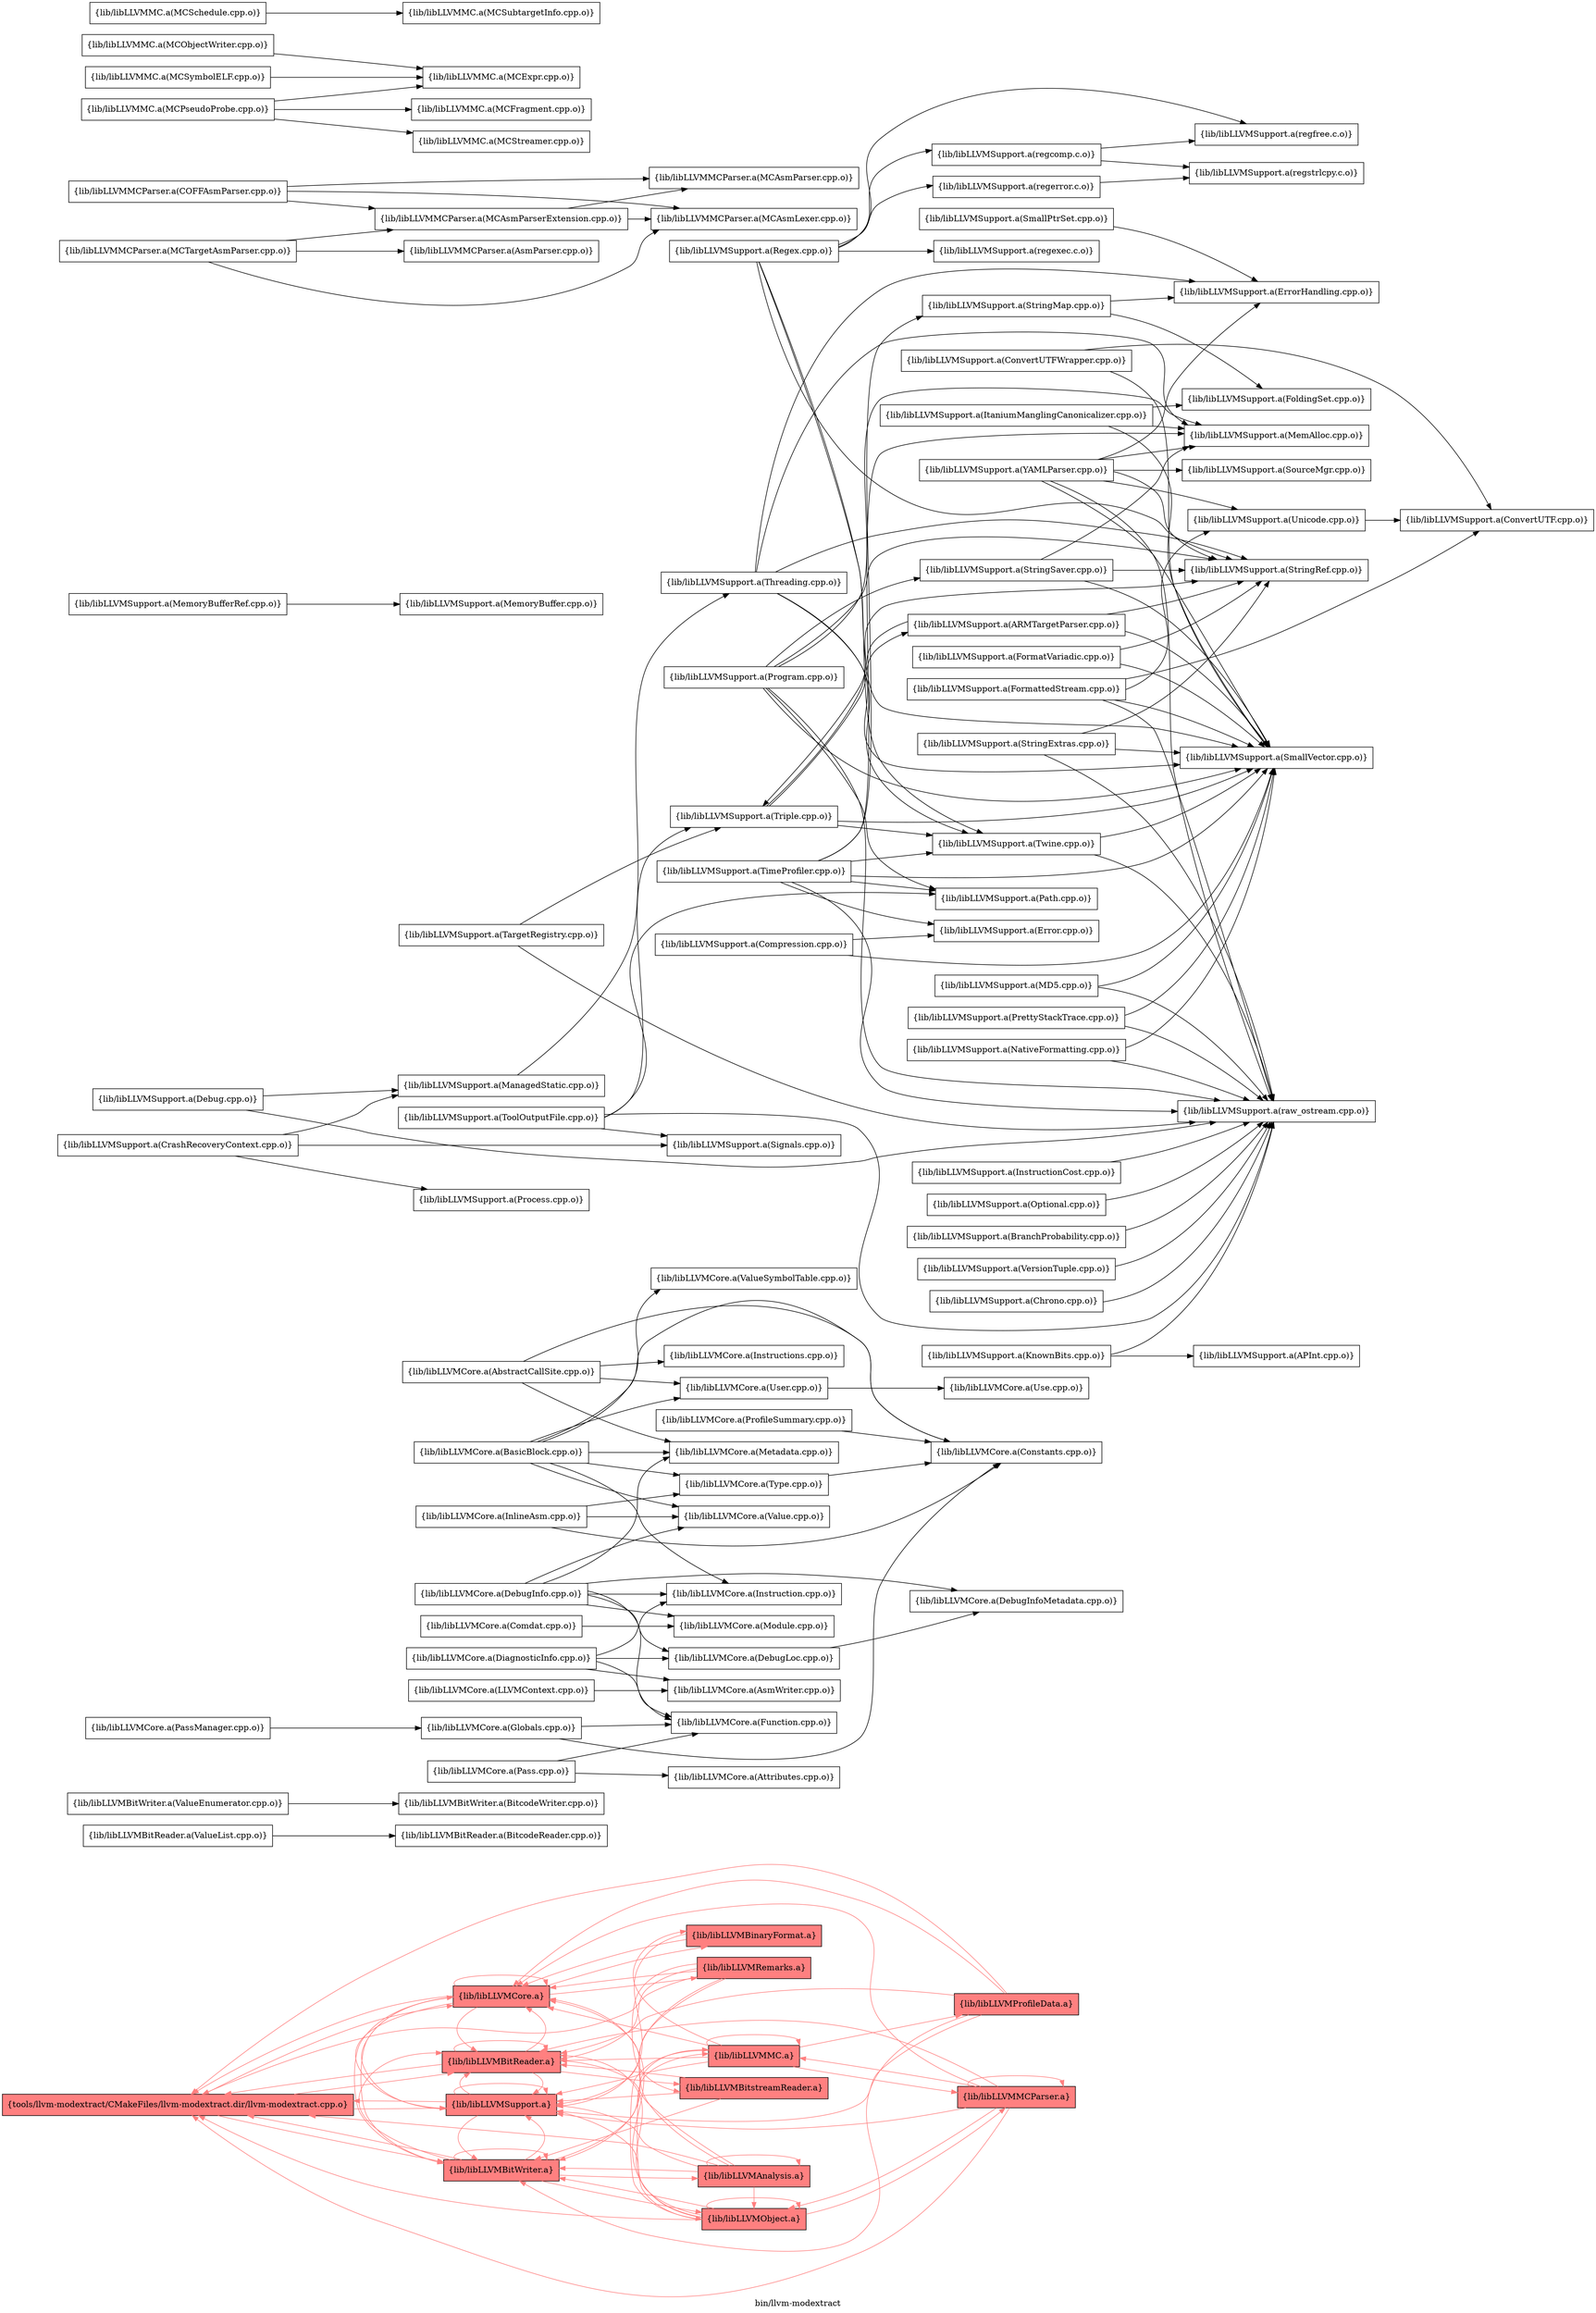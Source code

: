digraph "bin/llvm-modextract" {
	label="bin/llvm-modextract";
	rankdir="LR"
	{ rank=same; Node0x5574fb76a518;  }
	{ rank=same; Node0x5574fb76e938; Node0x5574fb76a978; Node0x5574fb76b378; Node0x5574fb76a478;  }
	{ rank=same; Node0x5574fb768df8; Node0x5574fb76bc38; Node0x5574fb76c638; Node0x5574fb769438; Node0x5574fb7694d8; Node0x5574fb767ef8;  }

	Node0x5574fb76a518 [shape=record,shape=box,style=filled,fillcolor="1.000000 0.5 1",group=1,label="{tools/llvm-modextract/CMakeFiles/llvm-modextract.dir/llvm-modextract.cpp.o}"];
	Node0x5574fb76a518 -> Node0x5574fb76e938[color="1.000000 0.5 1"];
	Node0x5574fb76a518 -> Node0x5574fb76a978[color="1.000000 0.5 1"];
	Node0x5574fb76a518 -> Node0x5574fb76b378[color="1.000000 0.5 1"];
	Node0x5574fb76a518 -> Node0x5574fb76a478[color="1.000000 0.5 1"];
	Node0x5574fb76e938 [shape=record,shape=box,style=filled,fillcolor="1.000000 0.5 1",group=1,label="{lib/libLLVMBitReader.a}"];
	Node0x5574fb76e938 -> Node0x5574fb76a518[color="1.000000 0.5 1"];
	Node0x5574fb76e938 -> Node0x5574fb76e938[color="1.000000 0.5 1"];
	Node0x5574fb76e938 -> Node0x5574fb76a478[color="1.000000 0.5 1"];
	Node0x5574fb76e938 -> Node0x5574fb76b378[color="1.000000 0.5 1"];
	Node0x5574fb76e938 -> Node0x5574fb768df8[color="1.000000 0.5 1"];
	Node0x5574fb76a978 [shape=record,shape=box,style=filled,fillcolor="1.000000 0.5 1",group=1,label="{lib/libLLVMBitWriter.a}"];
	Node0x5574fb76a978 -> Node0x5574fb76a518[color="1.000000 0.5 1"];
	Node0x5574fb76a978 -> Node0x5574fb76e938[color="1.000000 0.5 1"];
	Node0x5574fb76a978 -> Node0x5574fb76a978[color="1.000000 0.5 1"];
	Node0x5574fb76a978 -> Node0x5574fb76a478[color="1.000000 0.5 1"];
	Node0x5574fb76a978 -> Node0x5574fb76b378[color="1.000000 0.5 1"];
	Node0x5574fb76a978 -> Node0x5574fb76bc38[color="1.000000 0.5 1"];
	Node0x5574fb76a978 -> Node0x5574fb76c638[color="1.000000 0.5 1"];
	Node0x5574fb76a978 -> Node0x5574fb769438[color="1.000000 0.5 1"];
	Node0x5574fb76b378 [shape=record,shape=box,style=filled,fillcolor="1.000000 0.5 1",group=1,label="{lib/libLLVMSupport.a}"];
	Node0x5574fb76b378 -> Node0x5574fb76e938[color="1.000000 0.5 1"];
	Node0x5574fb76b378 -> Node0x5574fb76a478[color="1.000000 0.5 1"];
	Node0x5574fb76b378 -> Node0x5574fb76b378[color="1.000000 0.5 1"];
	Node0x5574fb76b378 -> Node0x5574fb76a518[color="1.000000 0.5 1"];
	Node0x5574fb76b378 -> Node0x5574fb76a978[color="1.000000 0.5 1"];
	Node0x5574fb76a478 [shape=record,shape=box,style=filled,fillcolor="1.000000 0.5 1",group=1,label="{lib/libLLVMCore.a}"];
	Node0x5574fb76a478 -> Node0x5574fb76a518[color="1.000000 0.5 1"];
	Node0x5574fb76a478 -> Node0x5574fb76e938[color="1.000000 0.5 1"];
	Node0x5574fb76a478 -> Node0x5574fb76a978[color="1.000000 0.5 1"];
	Node0x5574fb76a478 -> Node0x5574fb76a478[color="1.000000 0.5 1"];
	Node0x5574fb76a478 -> Node0x5574fb76b378[color="1.000000 0.5 1"];
	Node0x5574fb76a478 -> Node0x5574fb7694d8[color="1.000000 0.5 1"];
	Node0x5574fb76a478 -> Node0x5574fb767ef8[color="1.000000 0.5 1"];
	Node0x5574fb768df8 [shape=record,shape=box,style=filled,fillcolor="1.000000 0.5 1",group=1,label="{lib/libLLVMBitstreamReader.a}"];
	Node0x5574fb768df8 -> Node0x5574fb76e938[color="1.000000 0.5 1"];
	Node0x5574fb768df8 -> Node0x5574fb76a978[color="1.000000 0.5 1"];
	Node0x5574fb768df8 -> Node0x5574fb76b378[color="1.000000 0.5 1"];
	Node0x5574fb76c818 [shape=record,shape=box,group=0,label="{lib/libLLVMBitReader.a(ValueList.cpp.o)}"];
	Node0x5574fb76c818 -> Node0x5574fb76bdc8;
	Node0x5574fb76bdc8 [shape=record,shape=box,group=0,label="{lib/libLLVMBitReader.a(BitcodeReader.cpp.o)}"];
	Node0x5574fb76bc38 [shape=record,shape=box,style=filled,fillcolor="1.000000 0.5 1",group=1,label="{lib/libLLVMAnalysis.a}"];
	Node0x5574fb76bc38 -> Node0x5574fb76a518[color="1.000000 0.5 1"];
	Node0x5574fb76bc38 -> Node0x5574fb76e938[color="1.000000 0.5 1"];
	Node0x5574fb76bc38 -> Node0x5574fb76a478[color="1.000000 0.5 1"];
	Node0x5574fb76bc38 -> Node0x5574fb76b378[color="1.000000 0.5 1"];
	Node0x5574fb76bc38 -> Node0x5574fb76c638[color="1.000000 0.5 1"];
	Node0x5574fb76bc38 -> Node0x5574fb76a978[color="1.000000 0.5 1"];
	Node0x5574fb76bc38 -> Node0x5574fb76bc38[color="1.000000 0.5 1"];
	Node0x5574fb76c638 [shape=record,shape=box,style=filled,fillcolor="1.000000 0.5 1",group=1,label="{lib/libLLVMObject.a}"];
	Node0x5574fb76c638 -> Node0x5574fb76a518[color="1.000000 0.5 1"];
	Node0x5574fb76c638 -> Node0x5574fb76e938[color="1.000000 0.5 1"];
	Node0x5574fb76c638 -> Node0x5574fb76a978[color="1.000000 0.5 1"];
	Node0x5574fb76c638 -> Node0x5574fb76a478[color="1.000000 0.5 1"];
	Node0x5574fb76c638 -> Node0x5574fb76b378[color="1.000000 0.5 1"];
	Node0x5574fb76c638 -> Node0x5574fb76c638[color="1.000000 0.5 1"];
	Node0x5574fb76c638 -> Node0x5574fb769438[color="1.000000 0.5 1"];
	Node0x5574fb76c638 -> Node0x5574fb7688f8[color="1.000000 0.5 1"];
	Node0x5574fb769438 [shape=record,shape=box,style=filled,fillcolor="1.000000 0.5 1",group=1,label="{lib/libLLVMMC.a}"];
	Node0x5574fb769438 -> Node0x5574fb76a478[color="1.000000 0.5 1"];
	Node0x5574fb769438 -> Node0x5574fb76b378[color="1.000000 0.5 1"];
	Node0x5574fb769438 -> Node0x5574fb76c638[color="1.000000 0.5 1"];
	Node0x5574fb769438 -> Node0x5574fb769438[color="1.000000 0.5 1"];
	Node0x5574fb769438 -> Node0x5574fb76e938[color="1.000000 0.5 1"];
	Node0x5574fb769438 -> Node0x5574fb76b738[color="1.000000 0.5 1"];
	Node0x5574fb769438 -> Node0x5574fb7688f8[color="1.000000 0.5 1"];
	Node0x5574fb769438 -> Node0x5574fb7694d8[color="1.000000 0.5 1"];
	Node0x5574fb7685d8 [shape=record,shape=box,group=0,label="{lib/libLLVMBitWriter.a(ValueEnumerator.cpp.o)}"];
	Node0x5574fb7685d8 -> Node0x5574fb7683f8;
	Node0x5574fb7683f8 [shape=record,shape=box,group=0,label="{lib/libLLVMBitWriter.a(BitcodeWriter.cpp.o)}"];
	Node0x5574fb7694d8 [shape=record,shape=box,style=filled,fillcolor="1.000000 0.5 1",group=1,label="{lib/libLLVMBinaryFormat.a}"];
	Node0x5574fb7694d8 -> Node0x5574fb76a478[color="1.000000 0.5 1"];
	Node0x5574fb7694d8 -> Node0x5574fb76b378[color="1.000000 0.5 1"];
	Node0x5574fb76beb8 [shape=record,shape=box,group=0,label="{lib/libLLVMCore.a(BasicBlock.cpp.o)}"];
	Node0x5574fb76beb8 -> Node0x5574fb76add8;
	Node0x5574fb76beb8 -> Node0x5574fb765838;
	Node0x5574fb76beb8 -> Node0x5574fb766878;
	Node0x5574fb76beb8 -> Node0x5574fb76a568;
	Node0x5574fb76beb8 -> Node0x5574fb76be18;
	Node0x5574fb76beb8 -> Node0x5574fb76c548;
	Node0x5574fb76beb8 -> Node0x5574fb76c868;
	Node0x5574fb76add8 [shape=record,shape=box,group=0,label="{lib/libLLVMCore.a(Constants.cpp.o)}"];
	Node0x5574fb765838 [shape=record,shape=box,group=0,label="{lib/libLLVMCore.a(Instruction.cpp.o)}"];
	Node0x5574fb766878 [shape=record,shape=box,group=0,label="{lib/libLLVMCore.a(Metadata.cpp.o)}"];
	Node0x5574fb76a568 [shape=record,shape=box,group=0,label="{lib/libLLVMCore.a(Type.cpp.o)}"];
	Node0x5574fb76a568 -> Node0x5574fb76add8;
	Node0x5574fb76be18 [shape=record,shape=box,group=0,label="{lib/libLLVMCore.a(User.cpp.o)}"];
	Node0x5574fb76be18 -> Node0x5574fb76b648;
	Node0x5574fb76c548 [shape=record,shape=box,group=0,label="{lib/libLLVMCore.a(Value.cpp.o)}"];
	Node0x5574fb76c868 [shape=record,shape=box,group=0,label="{lib/libLLVMCore.a(ValueSymbolTable.cpp.o)}"];
	Node0x5574fb76c598 [shape=record,shape=box,group=0,label="{lib/libLLVMCore.a(Comdat.cpp.o)}"];
	Node0x5574fb76c598 -> Node0x5574fb767458;
	Node0x5574fb767458 [shape=record,shape=box,group=0,label="{lib/libLLVMCore.a(Module.cpp.o)}"];
	Node0x5574fb7698e8 [shape=record,shape=box,group=0,label="{lib/libLLVMCore.a(DebugInfo.cpp.o)}"];
	Node0x5574fb7698e8 -> Node0x5574fb76a8d8;
	Node0x5574fb7698e8 -> Node0x5574fb76c9f8;
	Node0x5574fb7698e8 -> Node0x5574fb76d8f8;
	Node0x5574fb7698e8 -> Node0x5574fb765838;
	Node0x5574fb7698e8 -> Node0x5574fb766878;
	Node0x5574fb7698e8 -> Node0x5574fb767458;
	Node0x5574fb7698e8 -> Node0x5574fb76c548;
	Node0x5574fb76a8d8 [shape=record,shape=box,group=0,label="{lib/libLLVMCore.a(DebugInfoMetadata.cpp.o)}"];
	Node0x5574fb76c9f8 [shape=record,shape=box,group=0,label="{lib/libLLVMCore.a(DebugLoc.cpp.o)}"];
	Node0x5574fb76c9f8 -> Node0x5574fb76a8d8;
	Node0x5574fb76d8f8 [shape=record,shape=box,group=0,label="{lib/libLLVMCore.a(Function.cpp.o)}"];
	Node0x5574fb76b698 [shape=record,shape=box,group=0,label="{lib/libLLVMCore.a(DiagnosticInfo.cpp.o)}"];
	Node0x5574fb76b698 -> Node0x5574fb76d308;
	Node0x5574fb76b698 -> Node0x5574fb76c9f8;
	Node0x5574fb76b698 -> Node0x5574fb76d8f8;
	Node0x5574fb76b698 -> Node0x5574fb765838;
	Node0x5574fb76d308 [shape=record,shape=box,group=0,label="{lib/libLLVMCore.a(AsmWriter.cpp.o)}"];
	Node0x5574fb76db28 [shape=record,shape=box,group=0,label="{lib/libLLVMCore.a(AbstractCallSite.cpp.o)}"];
	Node0x5574fb76db28 -> Node0x5574fb76add8;
	Node0x5574fb76db28 -> Node0x5574fb76b328;
	Node0x5574fb76db28 -> Node0x5574fb766878;
	Node0x5574fb76db28 -> Node0x5574fb76be18;
	Node0x5574fb76b328 [shape=record,shape=box,group=0,label="{lib/libLLVMCore.a(Instructions.cpp.o)}"];
	Node0x5574fb76eb68 [shape=record,shape=box,group=0,label="{lib/libLLVMCore.a(Globals.cpp.o)}"];
	Node0x5574fb76eb68 -> Node0x5574fb76add8;
	Node0x5574fb76eb68 -> Node0x5574fb76d8f8;
	Node0x5574fb766558 [shape=record,shape=box,group=0,label="{lib/libLLVMCore.a(InlineAsm.cpp.o)}"];
	Node0x5574fb766558 -> Node0x5574fb76add8;
	Node0x5574fb766558 -> Node0x5574fb76a568;
	Node0x5574fb766558 -> Node0x5574fb76c548;
	Node0x5574fb76de98 [shape=record,shape=box,group=0,label="{lib/libLLVMCore.a(LLVMContext.cpp.o)}"];
	Node0x5574fb76de98 -> Node0x5574fb76d308;
	Node0x5574fb767ef8 [shape=record,shape=box,style=filled,fillcolor="1.000000 0.5 1",group=1,label="{lib/libLLVMRemarks.a}"];
	Node0x5574fb767ef8 -> Node0x5574fb76b378[color="1.000000 0.5 1"];
	Node0x5574fb767ef8 -> Node0x5574fb76e938[color="1.000000 0.5 1"];
	Node0x5574fb767ef8 -> Node0x5574fb76a978[color="1.000000 0.5 1"];
	Node0x5574fb767ef8 -> Node0x5574fb76a478[color="1.000000 0.5 1"];
	Node0x5574fb767ef8 -> Node0x5574fb76a518[color="1.000000 0.5 1"];
	Node0x5574fb767ef8 -> Node0x5574fb768df8[color="1.000000 0.5 1"];
	Node0x5574fb76ef78 [shape=record,shape=box,group=0,label="{lib/libLLVMCore.a(ProfileSummary.cpp.o)}"];
	Node0x5574fb76ef78 -> Node0x5574fb76add8;
	Node0x5574fb76b648 [shape=record,shape=box,group=0,label="{lib/libLLVMCore.a(Use.cpp.o)}"];
	Node0x5574fb766fa8 [shape=record,shape=box,group=0,label="{lib/libLLVMCore.a(Pass.cpp.o)}"];
	Node0x5574fb766fa8 -> Node0x5574fb76da88;
	Node0x5574fb766fa8 -> Node0x5574fb76d8f8;
	Node0x5574fb76da88 [shape=record,shape=box,group=0,label="{lib/libLLVMCore.a(Attributes.cpp.o)}"];
	Node0x5574fb769a28 [shape=record,shape=box,group=0,label="{lib/libLLVMCore.a(PassManager.cpp.o)}"];
	Node0x5574fb769a28 -> Node0x5574fb76eb68;
	Node0x5574fb76c6d8 [shape=record,shape=box,group=0,label="{lib/libLLVMSupport.a(Chrono.cpp.o)}"];
	Node0x5574fb76c6d8 -> Node0x5574fb76e7f8;
	Node0x5574fb76e7f8 [shape=record,shape=box,group=0,label="{lib/libLLVMSupport.a(raw_ostream.cpp.o)}"];
	Node0x5574fb76af18 [shape=record,shape=box,group=0,label="{lib/libLLVMSupport.a(ConvertUTFWrapper.cpp.o)}"];
	Node0x5574fb76af18 -> Node0x5574fb76b288;
	Node0x5574fb76af18 -> Node0x5574fb76ede8;
	Node0x5574fb76b288 [shape=record,shape=box,group=0,label="{lib/libLLVMSupport.a(ConvertUTF.cpp.o)}"];
	Node0x5574fb76ede8 [shape=record,shape=box,group=0,label="{lib/libLLVMSupport.a(SmallVector.cpp.o)}"];
	Node0x5574fb76ab08 [shape=record,shape=box,group=0,label="{lib/libLLVMSupport.a(Debug.cpp.o)}"];
	Node0x5574fb76ab08 -> Node0x5574fb76e7f8;
	Node0x5574fb76ab08 -> Node0x5574fb768c18;
	Node0x5574fb768c18 [shape=record,shape=box,group=0,label="{lib/libLLVMSupport.a(ManagedStatic.cpp.o)}"];
	Node0x5574fb768c18 -> Node0x5574fb76a608;
	Node0x5574fb768538 [shape=record,shape=box,group=0,label="{lib/libLLVMSupport.a(FormattedStream.cpp.o)}"];
	Node0x5574fb768538 -> Node0x5574fb767a48;
	Node0x5574fb768538 -> Node0x5574fb76e7f8;
	Node0x5574fb768538 -> Node0x5574fb76b288;
	Node0x5574fb768538 -> Node0x5574fb76ede8;
	Node0x5574fb767a48 [shape=record,shape=box,group=0,label="{lib/libLLVMSupport.a(Unicode.cpp.o)}"];
	Node0x5574fb767a48 -> Node0x5574fb76b288;
	Node0x5574fb7680d8 [shape=record,shape=box,group=0,label="{lib/libLLVMSupport.a(FormatVariadic.cpp.o)}"];
	Node0x5574fb7680d8 -> Node0x5574fb76ede8;
	Node0x5574fb7680d8 -> Node0x5574fb7681c8;
	Node0x5574fb7681c8 [shape=record,shape=box,group=0,label="{lib/libLLVMSupport.a(StringRef.cpp.o)}"];
	Node0x5574fb768948 [shape=record,shape=box,group=0,label="{lib/libLLVMSupport.a(InstructionCost.cpp.o)}"];
	Node0x5574fb768948 -> Node0x5574fb76e7f8;
	Node0x5574fb76a608 [shape=record,shape=box,group=0,label="{lib/libLLVMSupport.a(Threading.cpp.o)}"];
	Node0x5574fb76a608 -> Node0x5574fb766148;
	Node0x5574fb76a608 -> Node0x5574fb769488;
	Node0x5574fb76a608 -> Node0x5574fb76bff8;
	Node0x5574fb76a608 -> Node0x5574fb76ede8;
	Node0x5574fb76a608 -> Node0x5574fb7681c8;
	Node0x5574fb76c4a8 [shape=record,shape=box,group=0,label="{lib/libLLVMSupport.a(MemoryBufferRef.cpp.o)}"];
	Node0x5574fb76c4a8 -> Node0x5574fb76c728;
	Node0x5574fb76c728 [shape=record,shape=box,group=0,label="{lib/libLLVMSupport.a(MemoryBuffer.cpp.o)}"];
	Node0x5574fb76a2e8 [shape=record,shape=box,group=0,label="{lib/libLLVMSupport.a(MD5.cpp.o)}"];
	Node0x5574fb76a2e8 -> Node0x5574fb76e7f8;
	Node0x5574fb76a2e8 -> Node0x5574fb76ede8;
	Node0x5574fb76b468 [shape=record,shape=box,group=0,label="{lib/libLLVMSupport.a(NativeFormatting.cpp.o)}"];
	Node0x5574fb76b468 -> Node0x5574fb76e7f8;
	Node0x5574fb76b468 -> Node0x5574fb76ede8;
	Node0x5574fb76e528 [shape=record,shape=box,group=0,label="{lib/libLLVMSupport.a(PrettyStackTrace.cpp.o)}"];
	Node0x5574fb76e528 -> Node0x5574fb76e7f8;
	Node0x5574fb76e528 -> Node0x5574fb76ede8;
	Node0x5574fb76f0b8 [shape=record,shape=box,group=0,label="{lib/libLLVMSupport.a(Regex.cpp.o)}"];
	Node0x5574fb76f0b8 -> Node0x5574fb766148;
	Node0x5574fb76f0b8 -> Node0x5574fb76ede8;
	Node0x5574fb76f0b8 -> Node0x5574fb7681c8;
	Node0x5574fb76f0b8 -> Node0x5574fb766d28;
	Node0x5574fb76f0b8 -> Node0x5574fb76d4e8;
	Node0x5574fb76f0b8 -> Node0x5574fb76d268;
	Node0x5574fb76f0b8 -> Node0x5574fb76cef8;
	Node0x5574fb766148 [shape=record,shape=box,group=0,label="{lib/libLLVMSupport.a(Twine.cpp.o)}"];
	Node0x5574fb766148 -> Node0x5574fb76e7f8;
	Node0x5574fb766148 -> Node0x5574fb76ede8;
	Node0x5574fb766d28 [shape=record,shape=box,group=0,label="{lib/libLLVMSupport.a(regcomp.c.o)}"];
	Node0x5574fb766d28 -> Node0x5574fb76cef8;
	Node0x5574fb766d28 -> Node0x5574fb76e9d8;
	Node0x5574fb76d4e8 [shape=record,shape=box,group=0,label="{lib/libLLVMSupport.a(regerror.c.o)}"];
	Node0x5574fb76d4e8 -> Node0x5574fb76e9d8;
	Node0x5574fb76d268 [shape=record,shape=box,group=0,label="{lib/libLLVMSupport.a(regexec.c.o)}"];
	Node0x5574fb76cef8 [shape=record,shape=box,group=0,label="{lib/libLLVMSupport.a(regfree.c.o)}"];
	Node0x5574fb76a6a8 [shape=record,shape=box,group=0,label="{lib/libLLVMSupport.a(SmallPtrSet.cpp.o)}"];
	Node0x5574fb76a6a8 -> Node0x5574fb769488;
	Node0x5574fb769488 [shape=record,shape=box,group=0,label="{lib/libLLVMSupport.a(ErrorHandling.cpp.o)}"];
	Node0x5574fb76d858 [shape=record,shape=box,group=0,label="{lib/libLLVMSupport.a(StringExtras.cpp.o)}"];
	Node0x5574fb76d858 -> Node0x5574fb76e7f8;
	Node0x5574fb76d858 -> Node0x5574fb76ede8;
	Node0x5574fb76d858 -> Node0x5574fb7681c8;
	Node0x5574fb76d178 [shape=record,shape=box,group=0,label="{lib/libLLVMSupport.a(StringMap.cpp.o)}"];
	Node0x5574fb76d178 -> Node0x5574fb769488;
	Node0x5574fb76d178 -> Node0x5574fb769118;
	Node0x5574fb769118 [shape=record,shape=box,group=0,label="{lib/libLLVMSupport.a(FoldingSet.cpp.o)}"];
	Node0x5574fb767a98 [shape=record,shape=box,group=0,label="{lib/libLLVMSupport.a(StringSaver.cpp.o)}"];
	Node0x5574fb767a98 -> Node0x5574fb76bff8;
	Node0x5574fb767a98 -> Node0x5574fb76ede8;
	Node0x5574fb767a98 -> Node0x5574fb7681c8;
	Node0x5574fb76bff8 [shape=record,shape=box,group=0,label="{lib/libLLVMSupport.a(MemAlloc.cpp.o)}"];
	Node0x5574fb768998 [shape=record,shape=box,group=0,label="{lib/libLLVMSupport.a(TimeProfiler.cpp.o)}"];
	Node0x5574fb768998 -> Node0x5574fb766148;
	Node0x5574fb768998 -> Node0x5574fb76e7f8;
	Node0x5574fb768998 -> Node0x5574fb76a108;
	Node0x5574fb768998 -> Node0x5574fb76bff8;
	Node0x5574fb768998 -> Node0x5574fb76ede8;
	Node0x5574fb768998 -> Node0x5574fb76d178;
	Node0x5574fb768998 -> Node0x5574fb76b198;
	Node0x5574fb76a108 [shape=record,shape=box,group=0,label="{lib/libLLVMSupport.a(Error.cpp.o)}"];
	Node0x5574fb76b198 [shape=record,shape=box,group=0,label="{lib/libLLVMSupport.a(Path.cpp.o)}"];
	Node0x5574fb769a78 [shape=record,shape=box,group=0,label="{lib/libLLVMSupport.a(ToolOutputFile.cpp.o)}"];
	Node0x5574fb769a78 -> Node0x5574fb765a18;
	Node0x5574fb769a78 -> Node0x5574fb76e7f8;
	Node0x5574fb769a78 -> Node0x5574fb76b198;
	Node0x5574fb769a78 -> Node0x5574fb769618;
	Node0x5574fb765a18 [shape=record,shape=box,group=0,label="{lib/libLLVMSupport.a(Triple.cpp.o)}"];
	Node0x5574fb765a18 -> Node0x5574fb766378;
	Node0x5574fb765a18 -> Node0x5574fb766148;
	Node0x5574fb765a18 -> Node0x5574fb76ede8;
	Node0x5574fb765a18 -> Node0x5574fb7681c8;
	Node0x5574fb769618 [shape=record,shape=box,group=0,label="{lib/libLLVMSupport.a(Signals.cpp.o)}"];
	Node0x5574fb766378 [shape=record,shape=box,group=0,label="{lib/libLLVMSupport.a(ARMTargetParser.cpp.o)}"];
	Node0x5574fb766378 -> Node0x5574fb765a18;
	Node0x5574fb766378 -> Node0x5574fb76ede8;
	Node0x5574fb766378 -> Node0x5574fb7681c8;
	Node0x5574fb76dad8 [shape=record,shape=box,group=0,label="{lib/libLLVMSupport.a(YAMLParser.cpp.o)}"];
	Node0x5574fb76dad8 -> Node0x5574fb767a48;
	Node0x5574fb76dad8 -> Node0x5574fb76e7f8;
	Node0x5574fb76dad8 -> Node0x5574fb769488;
	Node0x5574fb76dad8 -> Node0x5574fb76bff8;
	Node0x5574fb76dad8 -> Node0x5574fb76ede8;
	Node0x5574fb76dad8 -> Node0x5574fb76e668;
	Node0x5574fb76dad8 -> Node0x5574fb7681c8;
	Node0x5574fb76e668 [shape=record,shape=box,group=0,label="{lib/libLLVMSupport.a(SourceMgr.cpp.o)}"];
	Node0x5574fb76e9d8 [shape=record,shape=box,group=0,label="{lib/libLLVMSupport.a(regstrlcpy.c.o)}"];
	Node0x5574fb76a4c8 [shape=record,shape=box,group=0,label="{lib/libLLVMSupport.a(CrashRecoveryContext.cpp.o)}"];
	Node0x5574fb76a4c8 -> Node0x5574fb768c18;
	Node0x5574fb76a4c8 -> Node0x5574fb76b148;
	Node0x5574fb76a4c8 -> Node0x5574fb769618;
	Node0x5574fb76b148 [shape=record,shape=box,group=0,label="{lib/libLLVMSupport.a(Process.cpp.o)}"];
	Node0x5574fb76ca48 [shape=record,shape=box,group=0,label="{lib/libLLVMSupport.a(Program.cpp.o)}"];
	Node0x5574fb76ca48 -> Node0x5574fb76e7f8;
	Node0x5574fb76ca48 -> Node0x5574fb76bff8;
	Node0x5574fb76ca48 -> Node0x5574fb76ede8;
	Node0x5574fb76ca48 -> Node0x5574fb767a98;
	Node0x5574fb76ca48 -> Node0x5574fb7681c8;
	Node0x5574fb76ca48 -> Node0x5574fb76b198;
	Node0x5574fb769938 [shape=record,shape=box,group=0,label="{lib/libLLVMSupport.a(TargetRegistry.cpp.o)}"];
	Node0x5574fb769938 -> Node0x5574fb765a18;
	Node0x5574fb769938 -> Node0x5574fb76e7f8;
	Node0x5574fb768a38 [shape=record,shape=box,group=0,label="{lib/libLLVMSupport.a(KnownBits.cpp.o)}"];
	Node0x5574fb768a38 -> Node0x5574fb76e7f8;
	Node0x5574fb768a38 -> Node0x5574fb76bb48;
	Node0x5574fb76bb48 [shape=record,shape=box,group=0,label="{lib/libLLVMSupport.a(APInt.cpp.o)}"];
	Node0x5574fb76c1d8 [shape=record,shape=box,group=0,label="{lib/libLLVMSupport.a(Optional.cpp.o)}"];
	Node0x5574fb76c1d8 -> Node0x5574fb76e7f8;
	Node0x5574fb76c2c8 [shape=record,shape=box,group=0,label="{lib/libLLVMSupport.a(BranchProbability.cpp.o)}"];
	Node0x5574fb76c2c8 -> Node0x5574fb76e7f8;
	Node0x5574fb76b738 [shape=record,shape=box,style=filled,fillcolor="1.000000 0.5 1",group=1,label="{lib/libLLVMProfileData.a}"];
	Node0x5574fb76b738 -> Node0x5574fb76a518[color="1.000000 0.5 1"];
	Node0x5574fb76b738 -> Node0x5574fb76e938[color="1.000000 0.5 1"];
	Node0x5574fb76b738 -> Node0x5574fb76a478[color="1.000000 0.5 1"];
	Node0x5574fb76b738 -> Node0x5574fb76b378[color="1.000000 0.5 1"];
	Node0x5574fb76b738 -> Node0x5574fb76a978[color="1.000000 0.5 1"];
	Node0x5574fb76e848 [shape=record,shape=box,group=0,label="{lib/libLLVMSupport.a(Compression.cpp.o)}"];
	Node0x5574fb76e848 -> Node0x5574fb76a108;
	Node0x5574fb76e848 -> Node0x5574fb76ede8;
	Node0x5574fb76ec58 [shape=record,shape=box,group=0,label="{lib/libLLVMSupport.a(ItaniumManglingCanonicalizer.cpp.o)}"];
	Node0x5574fb76ec58 -> Node0x5574fb769118;
	Node0x5574fb76ec58 -> Node0x5574fb76bff8;
	Node0x5574fb76ec58 -> Node0x5574fb76ede8;
	Node0x5574fb7688f8 [shape=record,shape=box,style=filled,fillcolor="1.000000 0.5 1",group=1,label="{lib/libLLVMMCParser.a}"];
	Node0x5574fb7688f8 -> Node0x5574fb76a518[color="1.000000 0.5 1"];
	Node0x5574fb7688f8 -> Node0x5574fb76e938[color="1.000000 0.5 1"];
	Node0x5574fb7688f8 -> Node0x5574fb76b378[color="1.000000 0.5 1"];
	Node0x5574fb7688f8 -> Node0x5574fb76c638[color="1.000000 0.5 1"];
	Node0x5574fb7688f8 -> Node0x5574fb7688f8[color="1.000000 0.5 1"];
	Node0x5574fb7688f8 -> Node0x5574fb769438[color="1.000000 0.5 1"];
	Node0x5574fb7688f8 -> Node0x5574fb76a478[color="1.000000 0.5 1"];
	Node0x5574fb76b6e8 [shape=record,shape=box,group=0,label="{lib/libLLVMSupport.a(VersionTuple.cpp.o)}"];
	Node0x5574fb76b6e8 -> Node0x5574fb76e7f8;
	Node0x5574fb76d808 [shape=record,shape=box,group=0,label="{lib/libLLVMMCParser.a(COFFAsmParser.cpp.o)}"];
	Node0x5574fb76d808 -> Node0x5574fb76ea28;
	Node0x5574fb76d808 -> Node0x5574fb765888;
	Node0x5574fb76d808 -> Node0x5574fb765568;
	Node0x5574fb76ea28 [shape=record,shape=box,group=0,label="{lib/libLLVMMCParser.a(MCAsmLexer.cpp.o)}"];
	Node0x5574fb765888 [shape=record,shape=box,group=0,label="{lib/libLLVMMCParser.a(MCAsmParser.cpp.o)}"];
	Node0x5574fb765568 [shape=record,shape=box,group=0,label="{lib/libLLVMMCParser.a(MCAsmParserExtension.cpp.o)}"];
	Node0x5574fb765568 -> Node0x5574fb76ea28;
	Node0x5574fb765568 -> Node0x5574fb765888;
	Node0x5574fb76d628 [shape=record,shape=box,group=0,label="{lib/libLLVMMCParser.a(MCTargetAsmParser.cpp.o)}"];
	Node0x5574fb76d628 -> Node0x5574fb76c688;
	Node0x5574fb76d628 -> Node0x5574fb76ea28;
	Node0x5574fb76d628 -> Node0x5574fb765568;
	Node0x5574fb76c688 [shape=record,shape=box,group=0,label="{lib/libLLVMMCParser.a(AsmParser.cpp.o)}"];
	Node0x5574fb76e258 [shape=record,shape=box,group=0,label="{lib/libLLVMMC.a(MCObjectWriter.cpp.o)}"];
	Node0x5574fb76e258 -> Node0x5574fb765ec8;
	Node0x5574fb765ec8 [shape=record,shape=box,group=0,label="{lib/libLLVMMC.a(MCExpr.cpp.o)}"];
	Node0x5574fb76ad38 [shape=record,shape=box,group=0,label="{lib/libLLVMMC.a(MCPseudoProbe.cpp.o)}"];
	Node0x5574fb76ad38 -> Node0x5574fb765ec8;
	Node0x5574fb76ad38 -> Node0x5574fb769578;
	Node0x5574fb76ad38 -> Node0x5574fb768218;
	Node0x5574fb769578 [shape=record,shape=box,group=0,label="{lib/libLLVMMC.a(MCFragment.cpp.o)}"];
	Node0x5574fb768218 [shape=record,shape=box,group=0,label="{lib/libLLVMMC.a(MCStreamer.cpp.o)}"];
	Node0x5574fb765928 [shape=record,shape=box,group=0,label="{lib/libLLVMMC.a(MCSchedule.cpp.o)}"];
	Node0x5574fb765928 -> Node0x5574fb76a248;
	Node0x5574fb76a248 [shape=record,shape=box,group=0,label="{lib/libLLVMMC.a(MCSubtargetInfo.cpp.o)}"];
	Node0x5574fb76e1b8 [shape=record,shape=box,group=0,label="{lib/libLLVMMC.a(MCSymbolELF.cpp.o)}"];
	Node0x5574fb76e1b8 -> Node0x5574fb765ec8;
}

